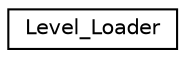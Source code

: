 digraph "Graphical Class Hierarchy"
{
 // LATEX_PDF_SIZE
  edge [fontname="Helvetica",fontsize="10",labelfontname="Helvetica",labelfontsize="10"];
  node [fontname="Helvetica",fontsize="10",shape=record];
  rankdir="LR";
  Node0 [label="Level_Loader",height=0.2,width=0.4,color="black", fillcolor="white", style="filled",URL="$classLevel__Loader.html",tooltip=" "];
}
